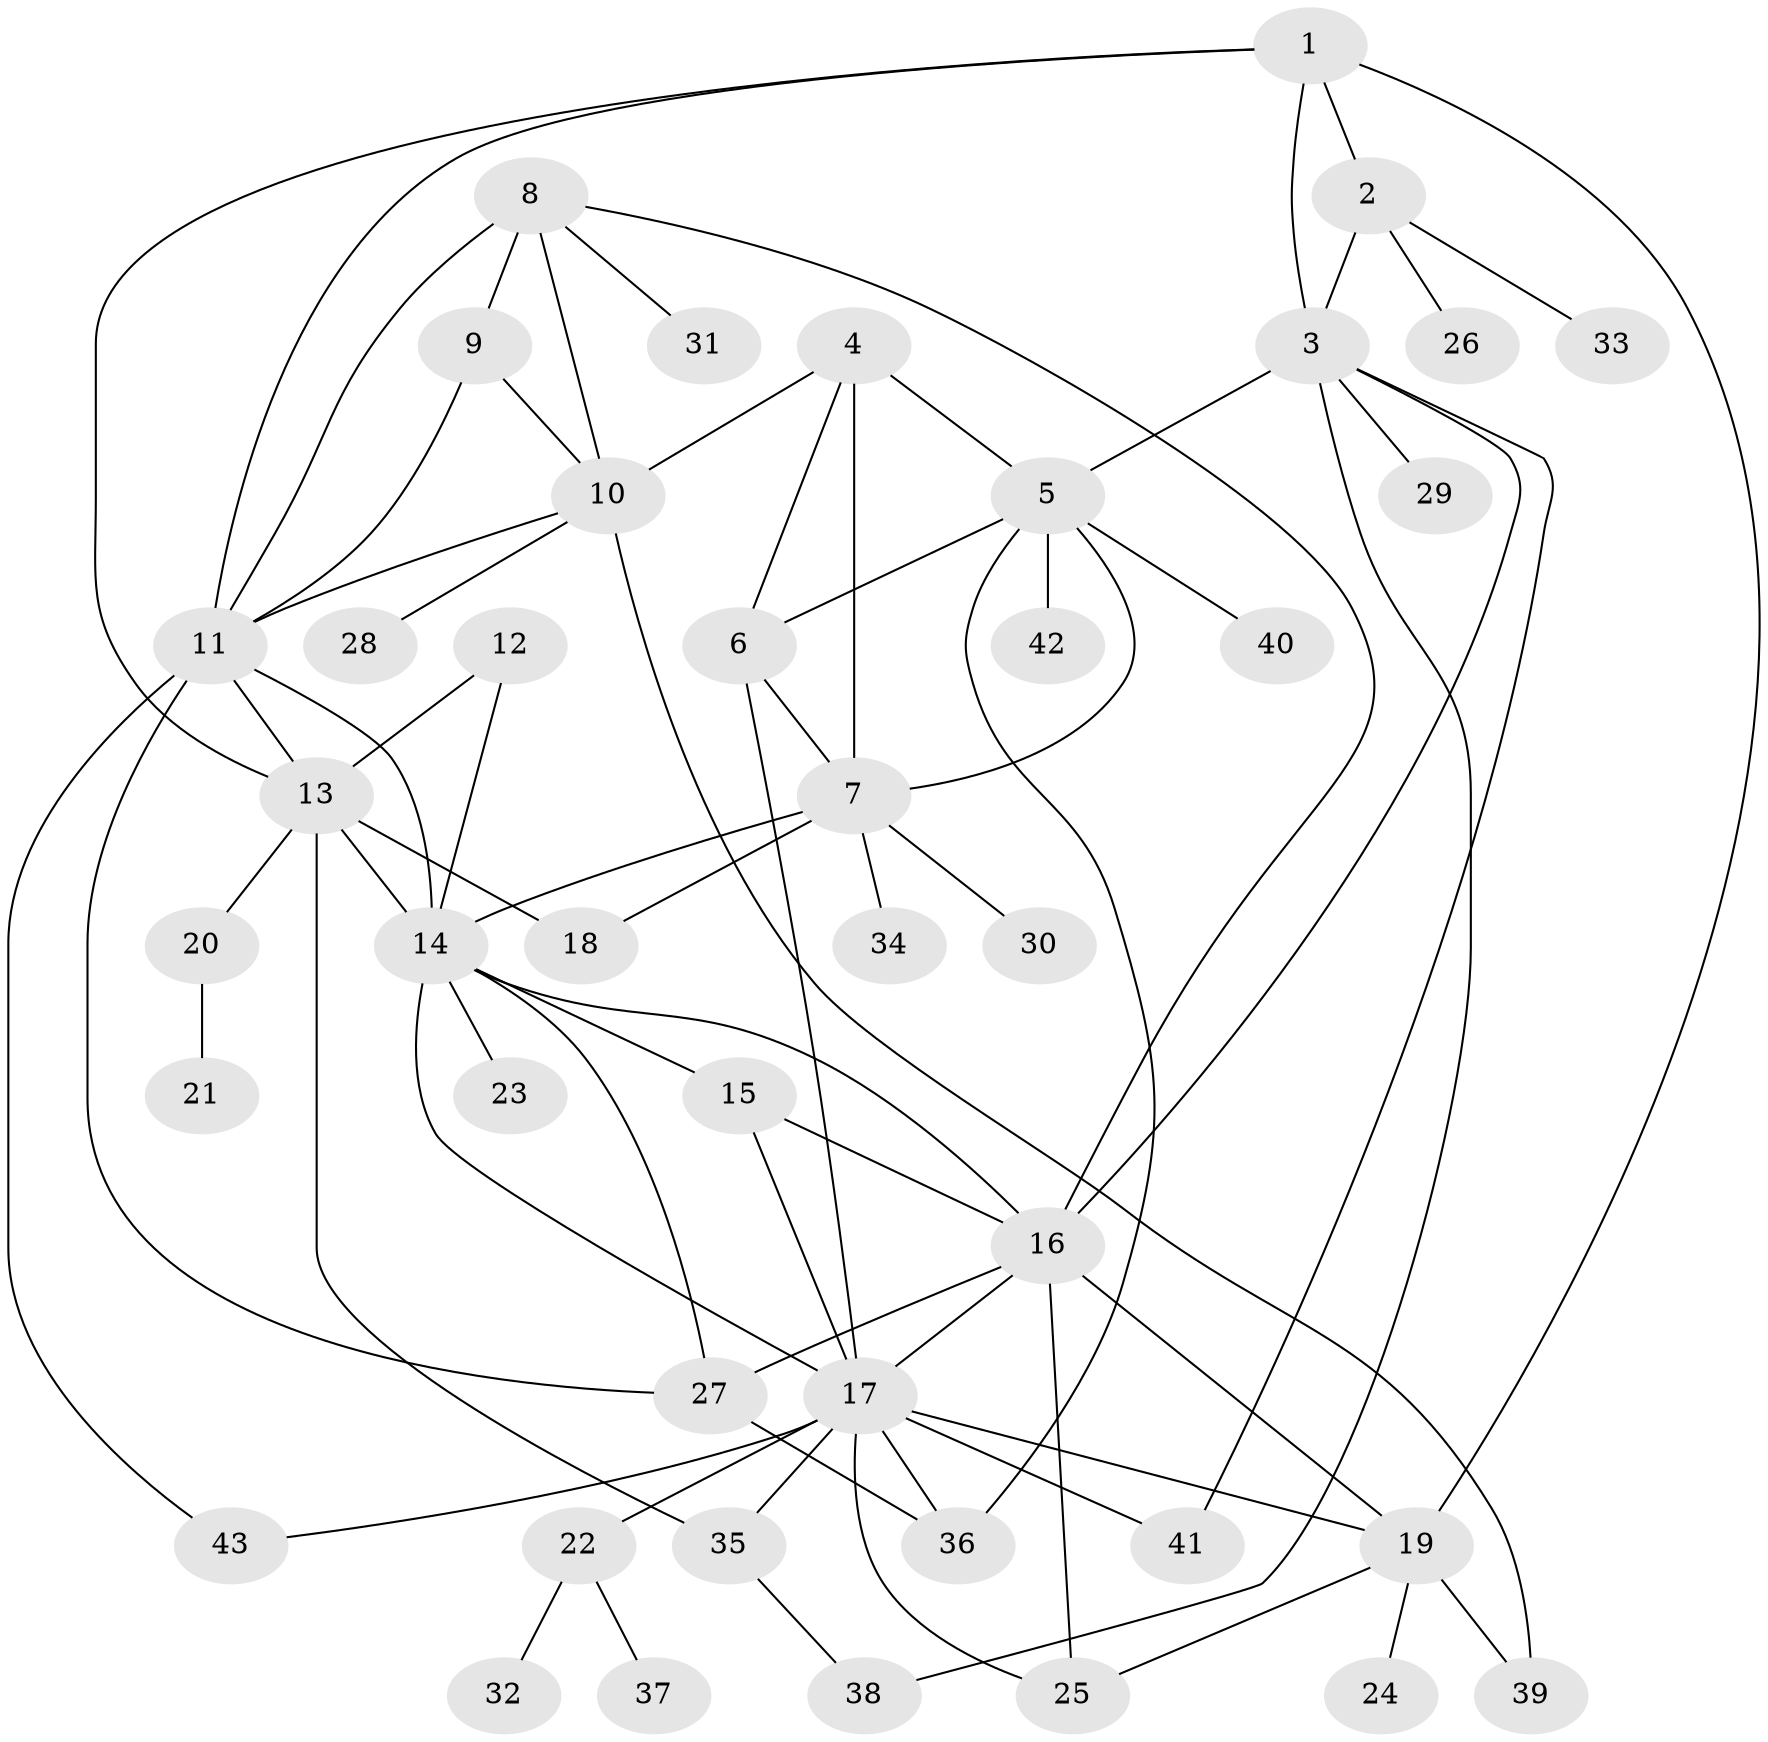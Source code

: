 // original degree distribution, {7: 0.011627906976744186, 5: 0.06976744186046512, 9: 0.023255813953488372, 3: 0.06976744186046512, 8: 0.023255813953488372, 10: 0.011627906976744186, 6: 0.023255813953488372, 15: 0.011627906976744186, 4: 0.05813953488372093, 11: 0.011627906976744186, 12: 0.011627906976744186, 1: 0.47674418604651164, 2: 0.19767441860465115}
// Generated by graph-tools (version 1.1) at 2025/37/03/09/25 02:37:17]
// undirected, 43 vertices, 74 edges
graph export_dot {
graph [start="1"]
  node [color=gray90,style=filled];
  1;
  2;
  3;
  4;
  5;
  6;
  7;
  8;
  9;
  10;
  11;
  12;
  13;
  14;
  15;
  16;
  17;
  18;
  19;
  20;
  21;
  22;
  23;
  24;
  25;
  26;
  27;
  28;
  29;
  30;
  31;
  32;
  33;
  34;
  35;
  36;
  37;
  38;
  39;
  40;
  41;
  42;
  43;
  1 -- 2 [weight=2.0];
  1 -- 3 [weight=1.0];
  1 -- 11 [weight=1.0];
  1 -- 13 [weight=1.0];
  1 -- 19 [weight=1.0];
  2 -- 3 [weight=2.0];
  2 -- 26 [weight=1.0];
  2 -- 33 [weight=1.0];
  3 -- 5 [weight=1.0];
  3 -- 16 [weight=1.0];
  3 -- 29 [weight=1.0];
  3 -- 38 [weight=1.0];
  3 -- 41 [weight=1.0];
  4 -- 5 [weight=1.0];
  4 -- 6 [weight=1.0];
  4 -- 7 [weight=1.0];
  4 -- 10 [weight=1.0];
  5 -- 6 [weight=1.0];
  5 -- 7 [weight=1.0];
  5 -- 36 [weight=1.0];
  5 -- 40 [weight=1.0];
  5 -- 42 [weight=1.0];
  6 -- 7 [weight=1.0];
  6 -- 17 [weight=1.0];
  7 -- 14 [weight=1.0];
  7 -- 18 [weight=1.0];
  7 -- 30 [weight=1.0];
  7 -- 34 [weight=1.0];
  8 -- 9 [weight=2.0];
  8 -- 10 [weight=1.0];
  8 -- 11 [weight=1.0];
  8 -- 16 [weight=1.0];
  8 -- 31 [weight=1.0];
  9 -- 10 [weight=1.0];
  9 -- 11 [weight=1.0];
  10 -- 11 [weight=1.0];
  10 -- 28 [weight=1.0];
  10 -- 39 [weight=3.0];
  11 -- 13 [weight=1.0];
  11 -- 14 [weight=1.0];
  11 -- 27 [weight=2.0];
  11 -- 43 [weight=1.0];
  12 -- 13 [weight=1.0];
  12 -- 14 [weight=4.0];
  13 -- 14 [weight=2.0];
  13 -- 18 [weight=7.0];
  13 -- 20 [weight=1.0];
  13 -- 35 [weight=1.0];
  14 -- 15 [weight=1.0];
  14 -- 16 [weight=1.0];
  14 -- 17 [weight=1.0];
  14 -- 23 [weight=1.0];
  14 -- 27 [weight=1.0];
  15 -- 16 [weight=1.0];
  15 -- 17 [weight=1.0];
  16 -- 17 [weight=1.0];
  16 -- 19 [weight=1.0];
  16 -- 25 [weight=1.0];
  16 -- 27 [weight=3.0];
  17 -- 19 [weight=1.0];
  17 -- 22 [weight=1.0];
  17 -- 25 [weight=1.0];
  17 -- 35 [weight=1.0];
  17 -- 36 [weight=1.0];
  17 -- 41 [weight=1.0];
  17 -- 43 [weight=1.0];
  19 -- 24 [weight=2.0];
  19 -- 25 [weight=1.0];
  19 -- 39 [weight=1.0];
  20 -- 21 [weight=1.0];
  22 -- 32 [weight=1.0];
  22 -- 37 [weight=1.0];
  27 -- 36 [weight=1.0];
  35 -- 38 [weight=1.0];
}
